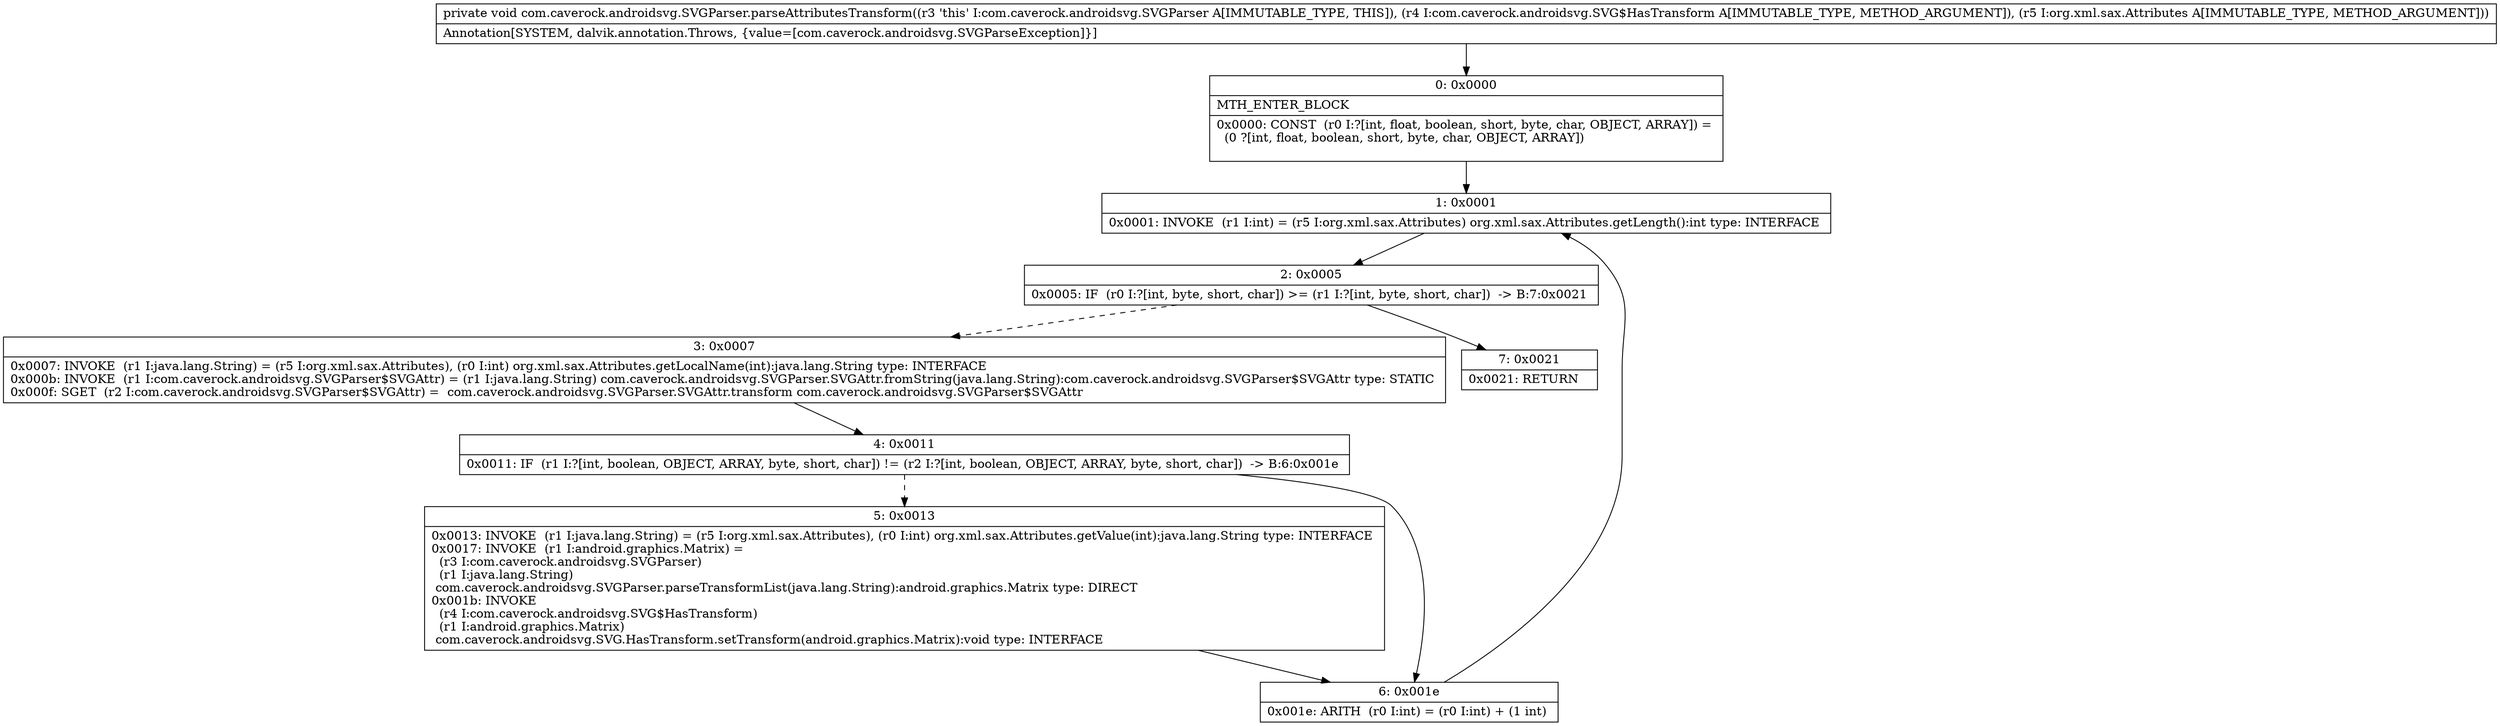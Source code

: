 digraph "CFG forcom.caverock.androidsvg.SVGParser.parseAttributesTransform(Lcom\/caverock\/androidsvg\/SVG$HasTransform;Lorg\/xml\/sax\/Attributes;)V" {
Node_0 [shape=record,label="{0\:\ 0x0000|MTH_ENTER_BLOCK\l|0x0000: CONST  (r0 I:?[int, float, boolean, short, byte, char, OBJECT, ARRAY]) = \l  (0 ?[int, float, boolean, short, byte, char, OBJECT, ARRAY])\l \l}"];
Node_1 [shape=record,label="{1\:\ 0x0001|0x0001: INVOKE  (r1 I:int) = (r5 I:org.xml.sax.Attributes) org.xml.sax.Attributes.getLength():int type: INTERFACE \l}"];
Node_2 [shape=record,label="{2\:\ 0x0005|0x0005: IF  (r0 I:?[int, byte, short, char]) \>= (r1 I:?[int, byte, short, char])  \-\> B:7:0x0021 \l}"];
Node_3 [shape=record,label="{3\:\ 0x0007|0x0007: INVOKE  (r1 I:java.lang.String) = (r5 I:org.xml.sax.Attributes), (r0 I:int) org.xml.sax.Attributes.getLocalName(int):java.lang.String type: INTERFACE \l0x000b: INVOKE  (r1 I:com.caverock.androidsvg.SVGParser$SVGAttr) = (r1 I:java.lang.String) com.caverock.androidsvg.SVGParser.SVGAttr.fromString(java.lang.String):com.caverock.androidsvg.SVGParser$SVGAttr type: STATIC \l0x000f: SGET  (r2 I:com.caverock.androidsvg.SVGParser$SVGAttr) =  com.caverock.androidsvg.SVGParser.SVGAttr.transform com.caverock.androidsvg.SVGParser$SVGAttr \l}"];
Node_4 [shape=record,label="{4\:\ 0x0011|0x0011: IF  (r1 I:?[int, boolean, OBJECT, ARRAY, byte, short, char]) != (r2 I:?[int, boolean, OBJECT, ARRAY, byte, short, char])  \-\> B:6:0x001e \l}"];
Node_5 [shape=record,label="{5\:\ 0x0013|0x0013: INVOKE  (r1 I:java.lang.String) = (r5 I:org.xml.sax.Attributes), (r0 I:int) org.xml.sax.Attributes.getValue(int):java.lang.String type: INTERFACE \l0x0017: INVOKE  (r1 I:android.graphics.Matrix) = \l  (r3 I:com.caverock.androidsvg.SVGParser)\l  (r1 I:java.lang.String)\l com.caverock.androidsvg.SVGParser.parseTransformList(java.lang.String):android.graphics.Matrix type: DIRECT \l0x001b: INVOKE  \l  (r4 I:com.caverock.androidsvg.SVG$HasTransform)\l  (r1 I:android.graphics.Matrix)\l com.caverock.androidsvg.SVG.HasTransform.setTransform(android.graphics.Matrix):void type: INTERFACE \l}"];
Node_6 [shape=record,label="{6\:\ 0x001e|0x001e: ARITH  (r0 I:int) = (r0 I:int) + (1 int) \l}"];
Node_7 [shape=record,label="{7\:\ 0x0021|0x0021: RETURN   \l}"];
MethodNode[shape=record,label="{private void com.caverock.androidsvg.SVGParser.parseAttributesTransform((r3 'this' I:com.caverock.androidsvg.SVGParser A[IMMUTABLE_TYPE, THIS]), (r4 I:com.caverock.androidsvg.SVG$HasTransform A[IMMUTABLE_TYPE, METHOD_ARGUMENT]), (r5 I:org.xml.sax.Attributes A[IMMUTABLE_TYPE, METHOD_ARGUMENT]))  | Annotation[SYSTEM, dalvik.annotation.Throws, \{value=[com.caverock.androidsvg.SVGParseException]\}]\l}"];
MethodNode -> Node_0;
Node_0 -> Node_1;
Node_1 -> Node_2;
Node_2 -> Node_3[style=dashed];
Node_2 -> Node_7;
Node_3 -> Node_4;
Node_4 -> Node_5[style=dashed];
Node_4 -> Node_6;
Node_5 -> Node_6;
Node_6 -> Node_1;
}

